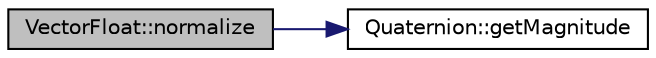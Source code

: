 digraph "VectorFloat::normalize"
{
  edge [fontname="Helvetica",fontsize="10",labelfontname="Helvetica",labelfontsize="10"];
  node [fontname="Helvetica",fontsize="10",shape=record];
  rankdir="LR";
  Node16 [label="VectorFloat::normalize",height=0.2,width=0.4,color="black", fillcolor="grey75", style="filled", fontcolor="black"];
  Node16 -> Node17 [color="midnightblue",fontsize="10",style="solid",fontname="Helvetica"];
  Node17 [label="Quaternion::getMagnitude",height=0.2,width=0.4,color="black", fillcolor="white", style="filled",URL="$class_quaternion.html#a6d0f82bd29fcbe29f784e848ec2eb8f1"];
}
